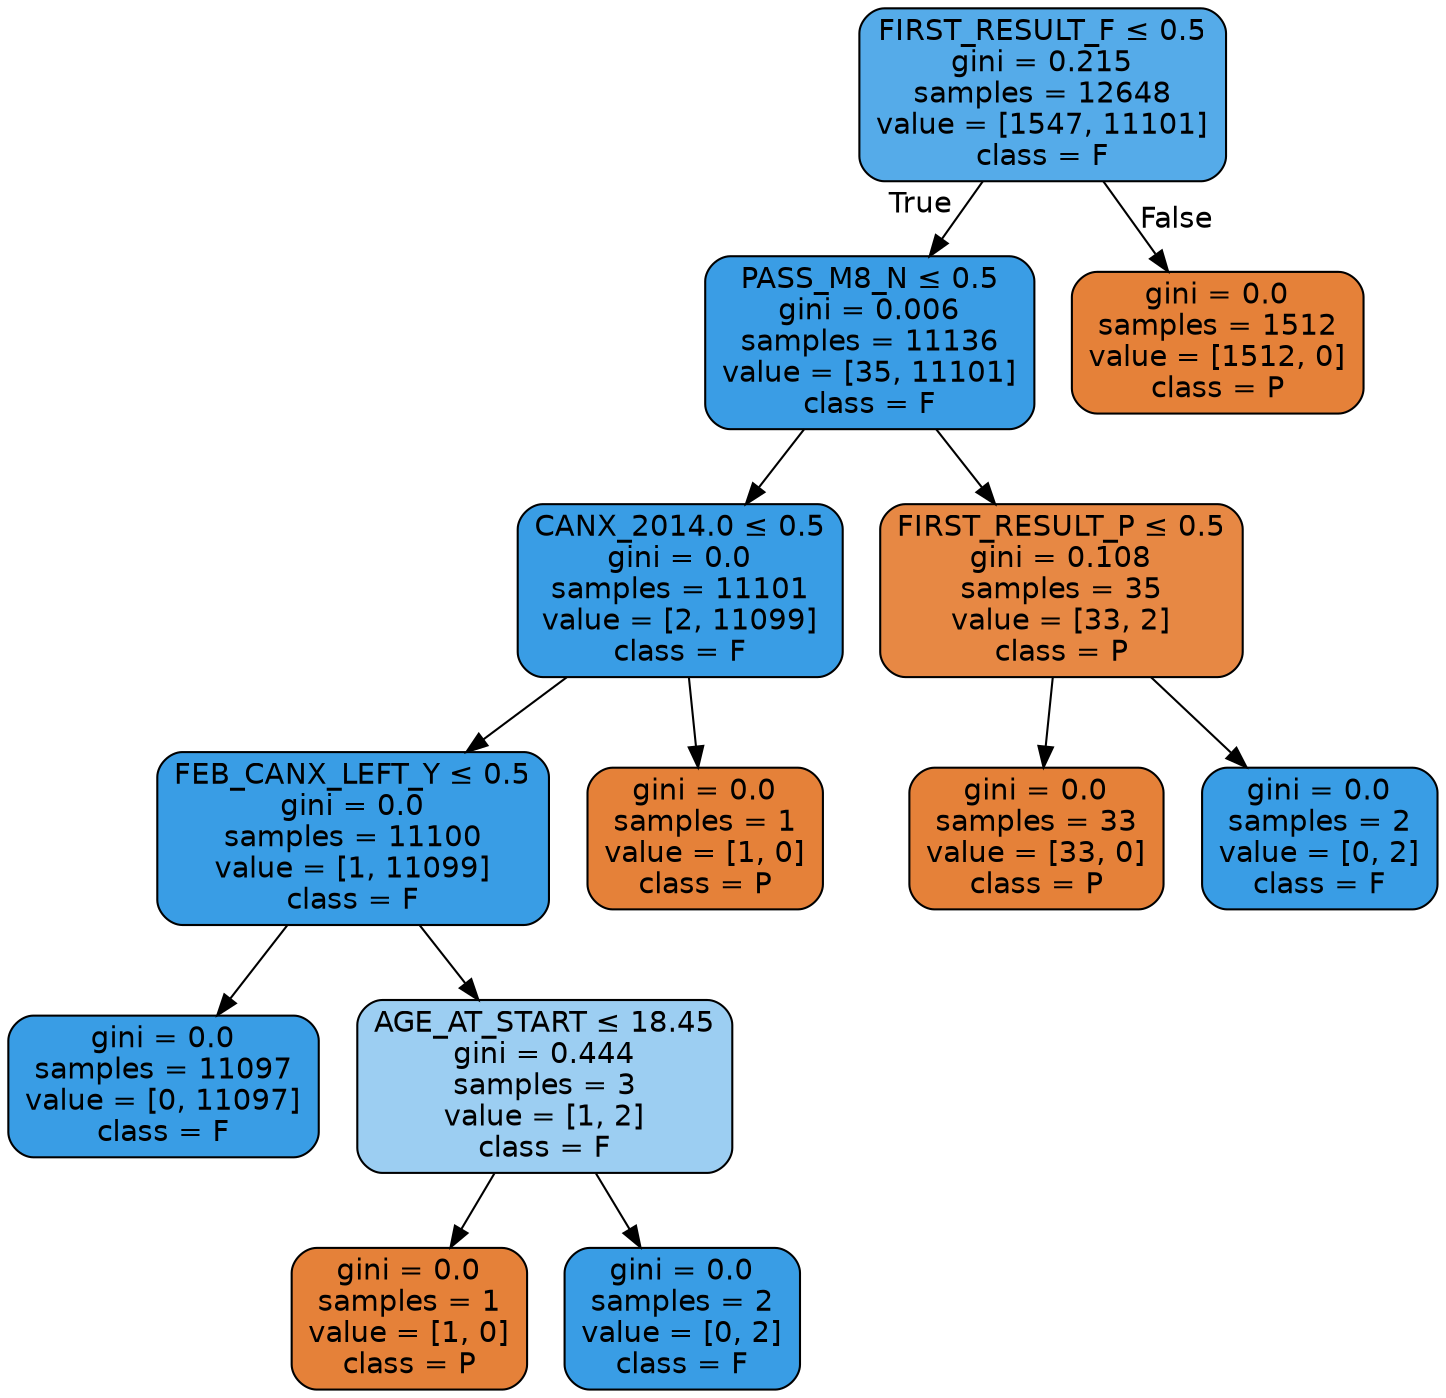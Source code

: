 digraph Tree {
node [shape=box, style="filled, rounded", color="black", fontname=helvetica] ;
edge [fontname=helvetica] ;
0 [label=<FIRST_RESULT_F &le; 0.5<br/>gini = 0.215<br/>samples = 12648<br/>value = [1547, 11101]<br/>class = F>, fillcolor="#399de5db"] ;
1 [label=<PASS_M8_N &le; 0.5<br/>gini = 0.006<br/>samples = 11136<br/>value = [35, 11101]<br/>class = F>, fillcolor="#399de5fe"] ;
0 -> 1 [labeldistance=2.5, labelangle=45, headlabel="True"] ;
2 [label=<CANX_2014.0 &le; 0.5<br/>gini = 0.0<br/>samples = 11101<br/>value = [2, 11099]<br/>class = F>, fillcolor="#399de5ff"] ;
1 -> 2 ;
3 [label=<FEB_CANX_LEFT_Y &le; 0.5<br/>gini = 0.0<br/>samples = 11100<br/>value = [1, 11099]<br/>class = F>, fillcolor="#399de5ff"] ;
2 -> 3 ;
4 [label=<gini = 0.0<br/>samples = 11097<br/>value = [0, 11097]<br/>class = F>, fillcolor="#399de5ff"] ;
3 -> 4 ;
5 [label=<AGE_AT_START &le; 18.45<br/>gini = 0.444<br/>samples = 3<br/>value = [1, 2]<br/>class = F>, fillcolor="#399de57f"] ;
3 -> 5 ;
6 [label=<gini = 0.0<br/>samples = 1<br/>value = [1, 0]<br/>class = P>, fillcolor="#e58139ff"] ;
5 -> 6 ;
7 [label=<gini = 0.0<br/>samples = 2<br/>value = [0, 2]<br/>class = F>, fillcolor="#399de5ff"] ;
5 -> 7 ;
8 [label=<gini = 0.0<br/>samples = 1<br/>value = [1, 0]<br/>class = P>, fillcolor="#e58139ff"] ;
2 -> 8 ;
9 [label=<FIRST_RESULT_P &le; 0.5<br/>gini = 0.108<br/>samples = 35<br/>value = [33, 2]<br/>class = P>, fillcolor="#e58139f0"] ;
1 -> 9 ;
10 [label=<gini = 0.0<br/>samples = 33<br/>value = [33, 0]<br/>class = P>, fillcolor="#e58139ff"] ;
9 -> 10 ;
11 [label=<gini = 0.0<br/>samples = 2<br/>value = [0, 2]<br/>class = F>, fillcolor="#399de5ff"] ;
9 -> 11 ;
12 [label=<gini = 0.0<br/>samples = 1512<br/>value = [1512, 0]<br/>class = P>, fillcolor="#e58139ff"] ;
0 -> 12 [labeldistance=2.5, labelangle=-45, headlabel="False"] ;
}
